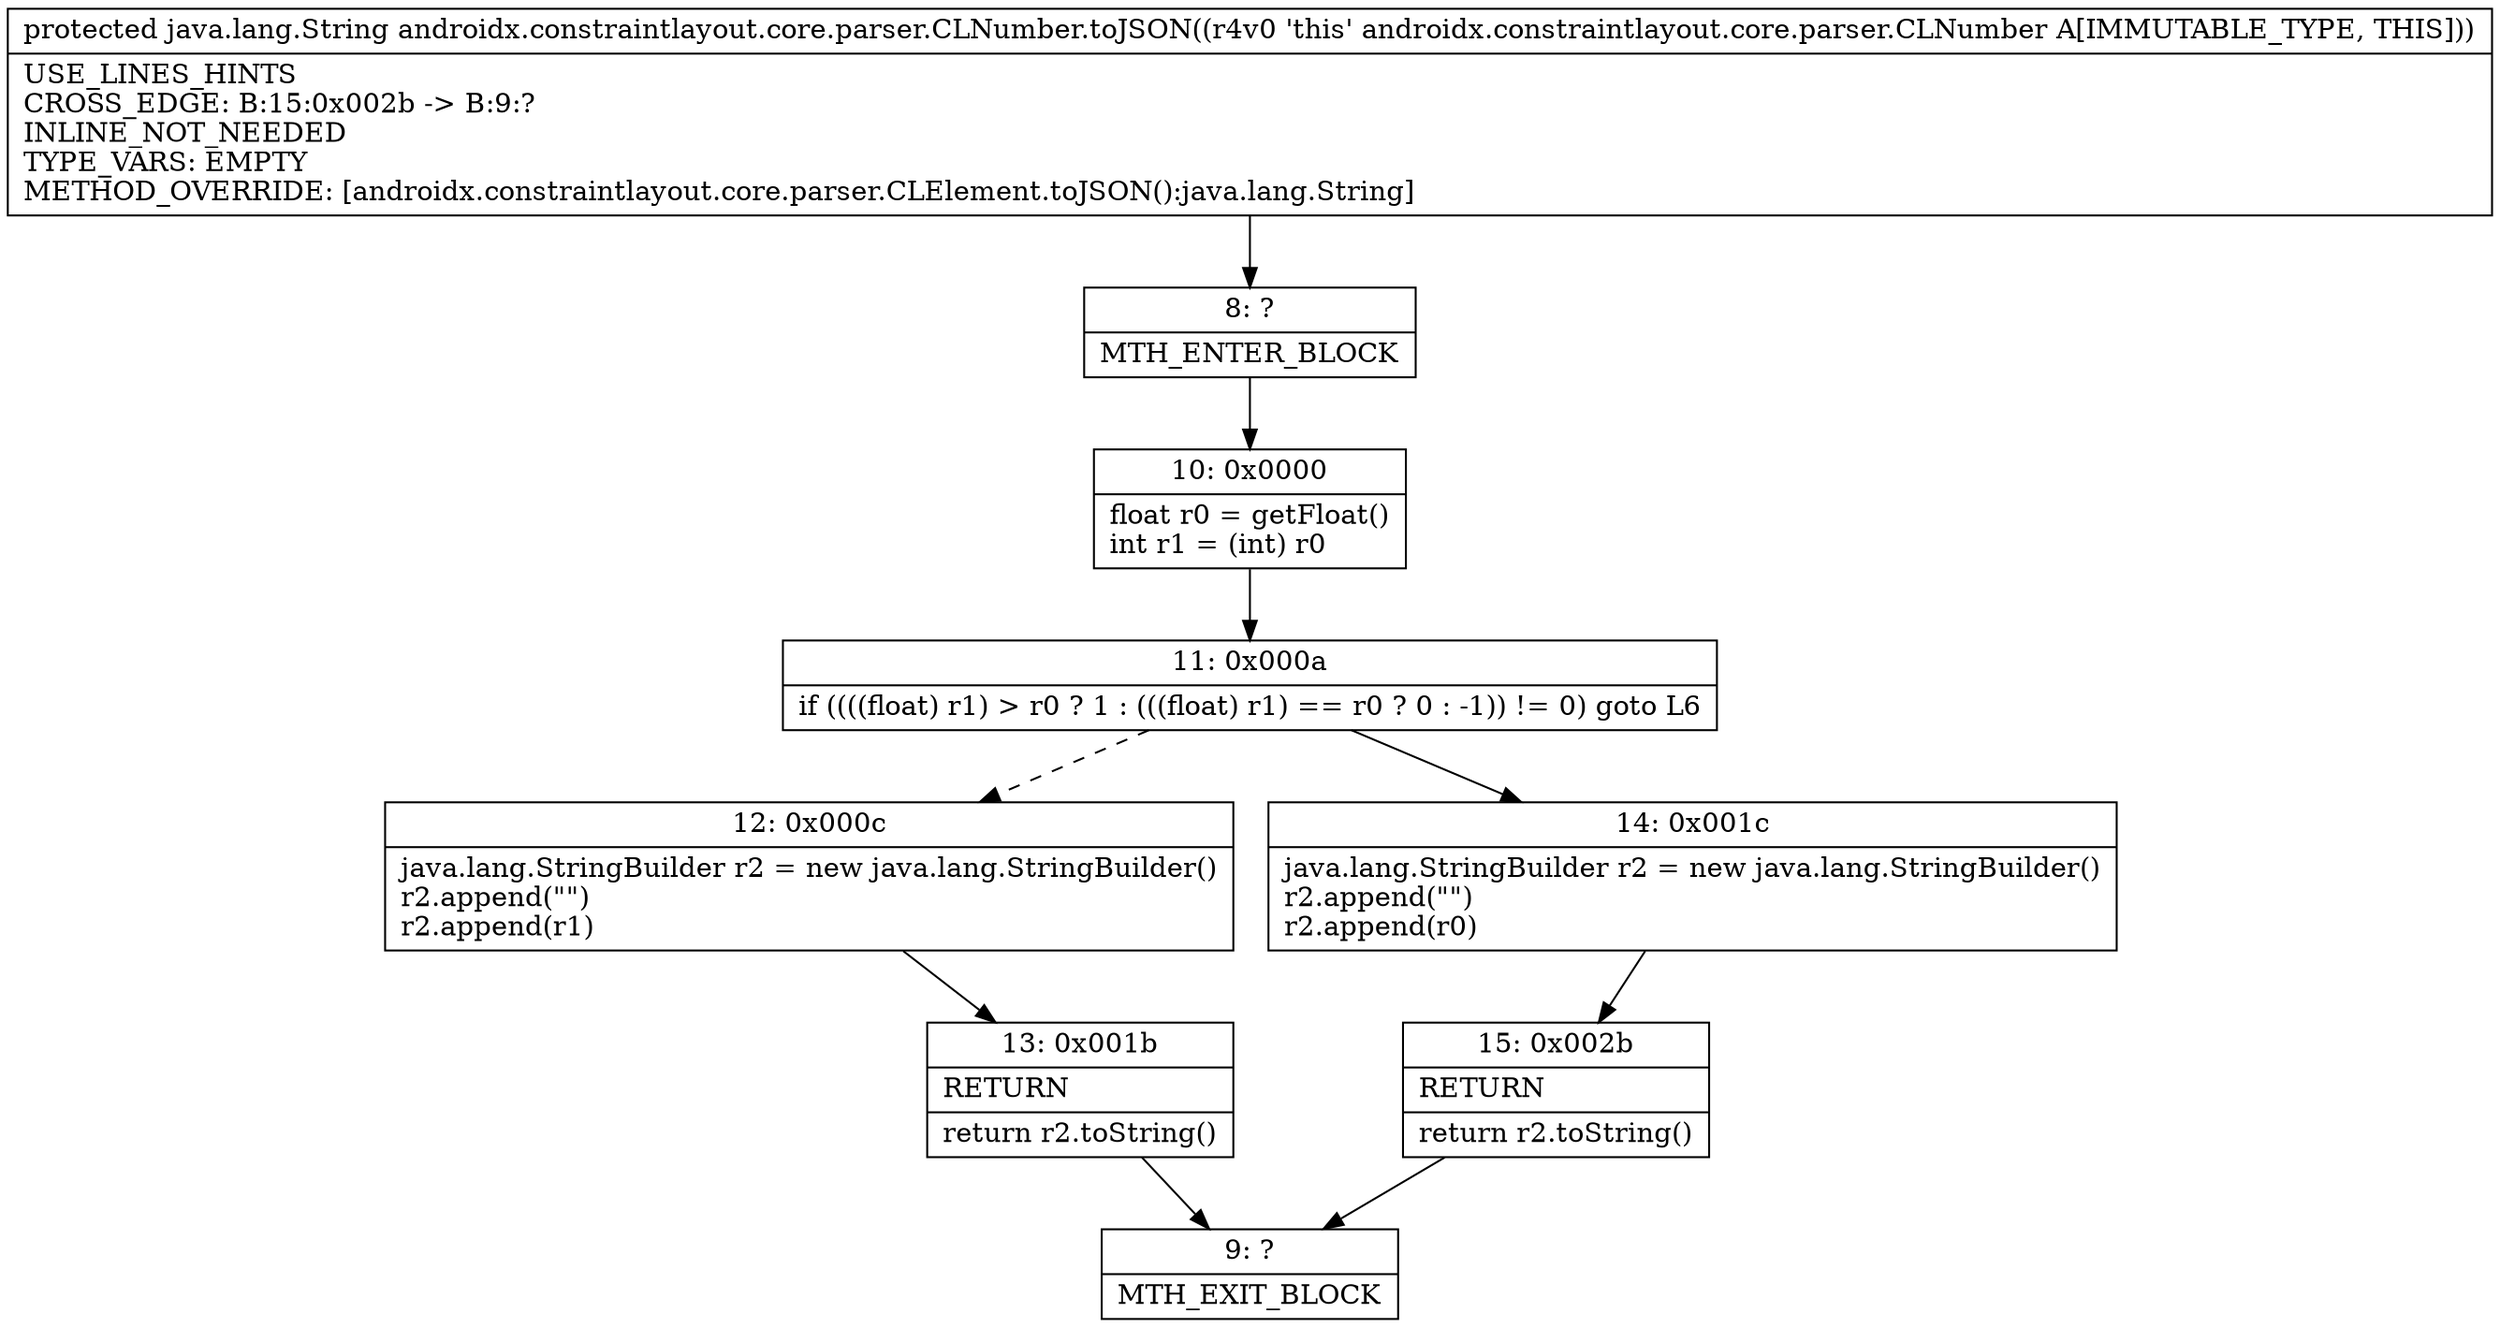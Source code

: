 digraph "CFG forandroidx.constraintlayout.core.parser.CLNumber.toJSON()Ljava\/lang\/String;" {
Node_8 [shape=record,label="{8\:\ ?|MTH_ENTER_BLOCK\l}"];
Node_10 [shape=record,label="{10\:\ 0x0000|float r0 = getFloat()\lint r1 = (int) r0\l}"];
Node_11 [shape=record,label="{11\:\ 0x000a|if ((((float) r1) \> r0 ? 1 : (((float) r1) == r0 ? 0 : \-1)) != 0) goto L6\l}"];
Node_12 [shape=record,label="{12\:\ 0x000c|java.lang.StringBuilder r2 = new java.lang.StringBuilder()\lr2.append(\"\")\lr2.append(r1)\l}"];
Node_13 [shape=record,label="{13\:\ 0x001b|RETURN\l|return r2.toString()\l}"];
Node_9 [shape=record,label="{9\:\ ?|MTH_EXIT_BLOCK\l}"];
Node_14 [shape=record,label="{14\:\ 0x001c|java.lang.StringBuilder r2 = new java.lang.StringBuilder()\lr2.append(\"\")\lr2.append(r0)\l}"];
Node_15 [shape=record,label="{15\:\ 0x002b|RETURN\l|return r2.toString()\l}"];
MethodNode[shape=record,label="{protected java.lang.String androidx.constraintlayout.core.parser.CLNumber.toJSON((r4v0 'this' androidx.constraintlayout.core.parser.CLNumber A[IMMUTABLE_TYPE, THIS]))  | USE_LINES_HINTS\lCROSS_EDGE: B:15:0x002b \-\> B:9:?\lINLINE_NOT_NEEDED\lTYPE_VARS: EMPTY\lMETHOD_OVERRIDE: [androidx.constraintlayout.core.parser.CLElement.toJSON():java.lang.String]\l}"];
MethodNode -> Node_8;Node_8 -> Node_10;
Node_10 -> Node_11;
Node_11 -> Node_12[style=dashed];
Node_11 -> Node_14;
Node_12 -> Node_13;
Node_13 -> Node_9;
Node_14 -> Node_15;
Node_15 -> Node_9;
}

